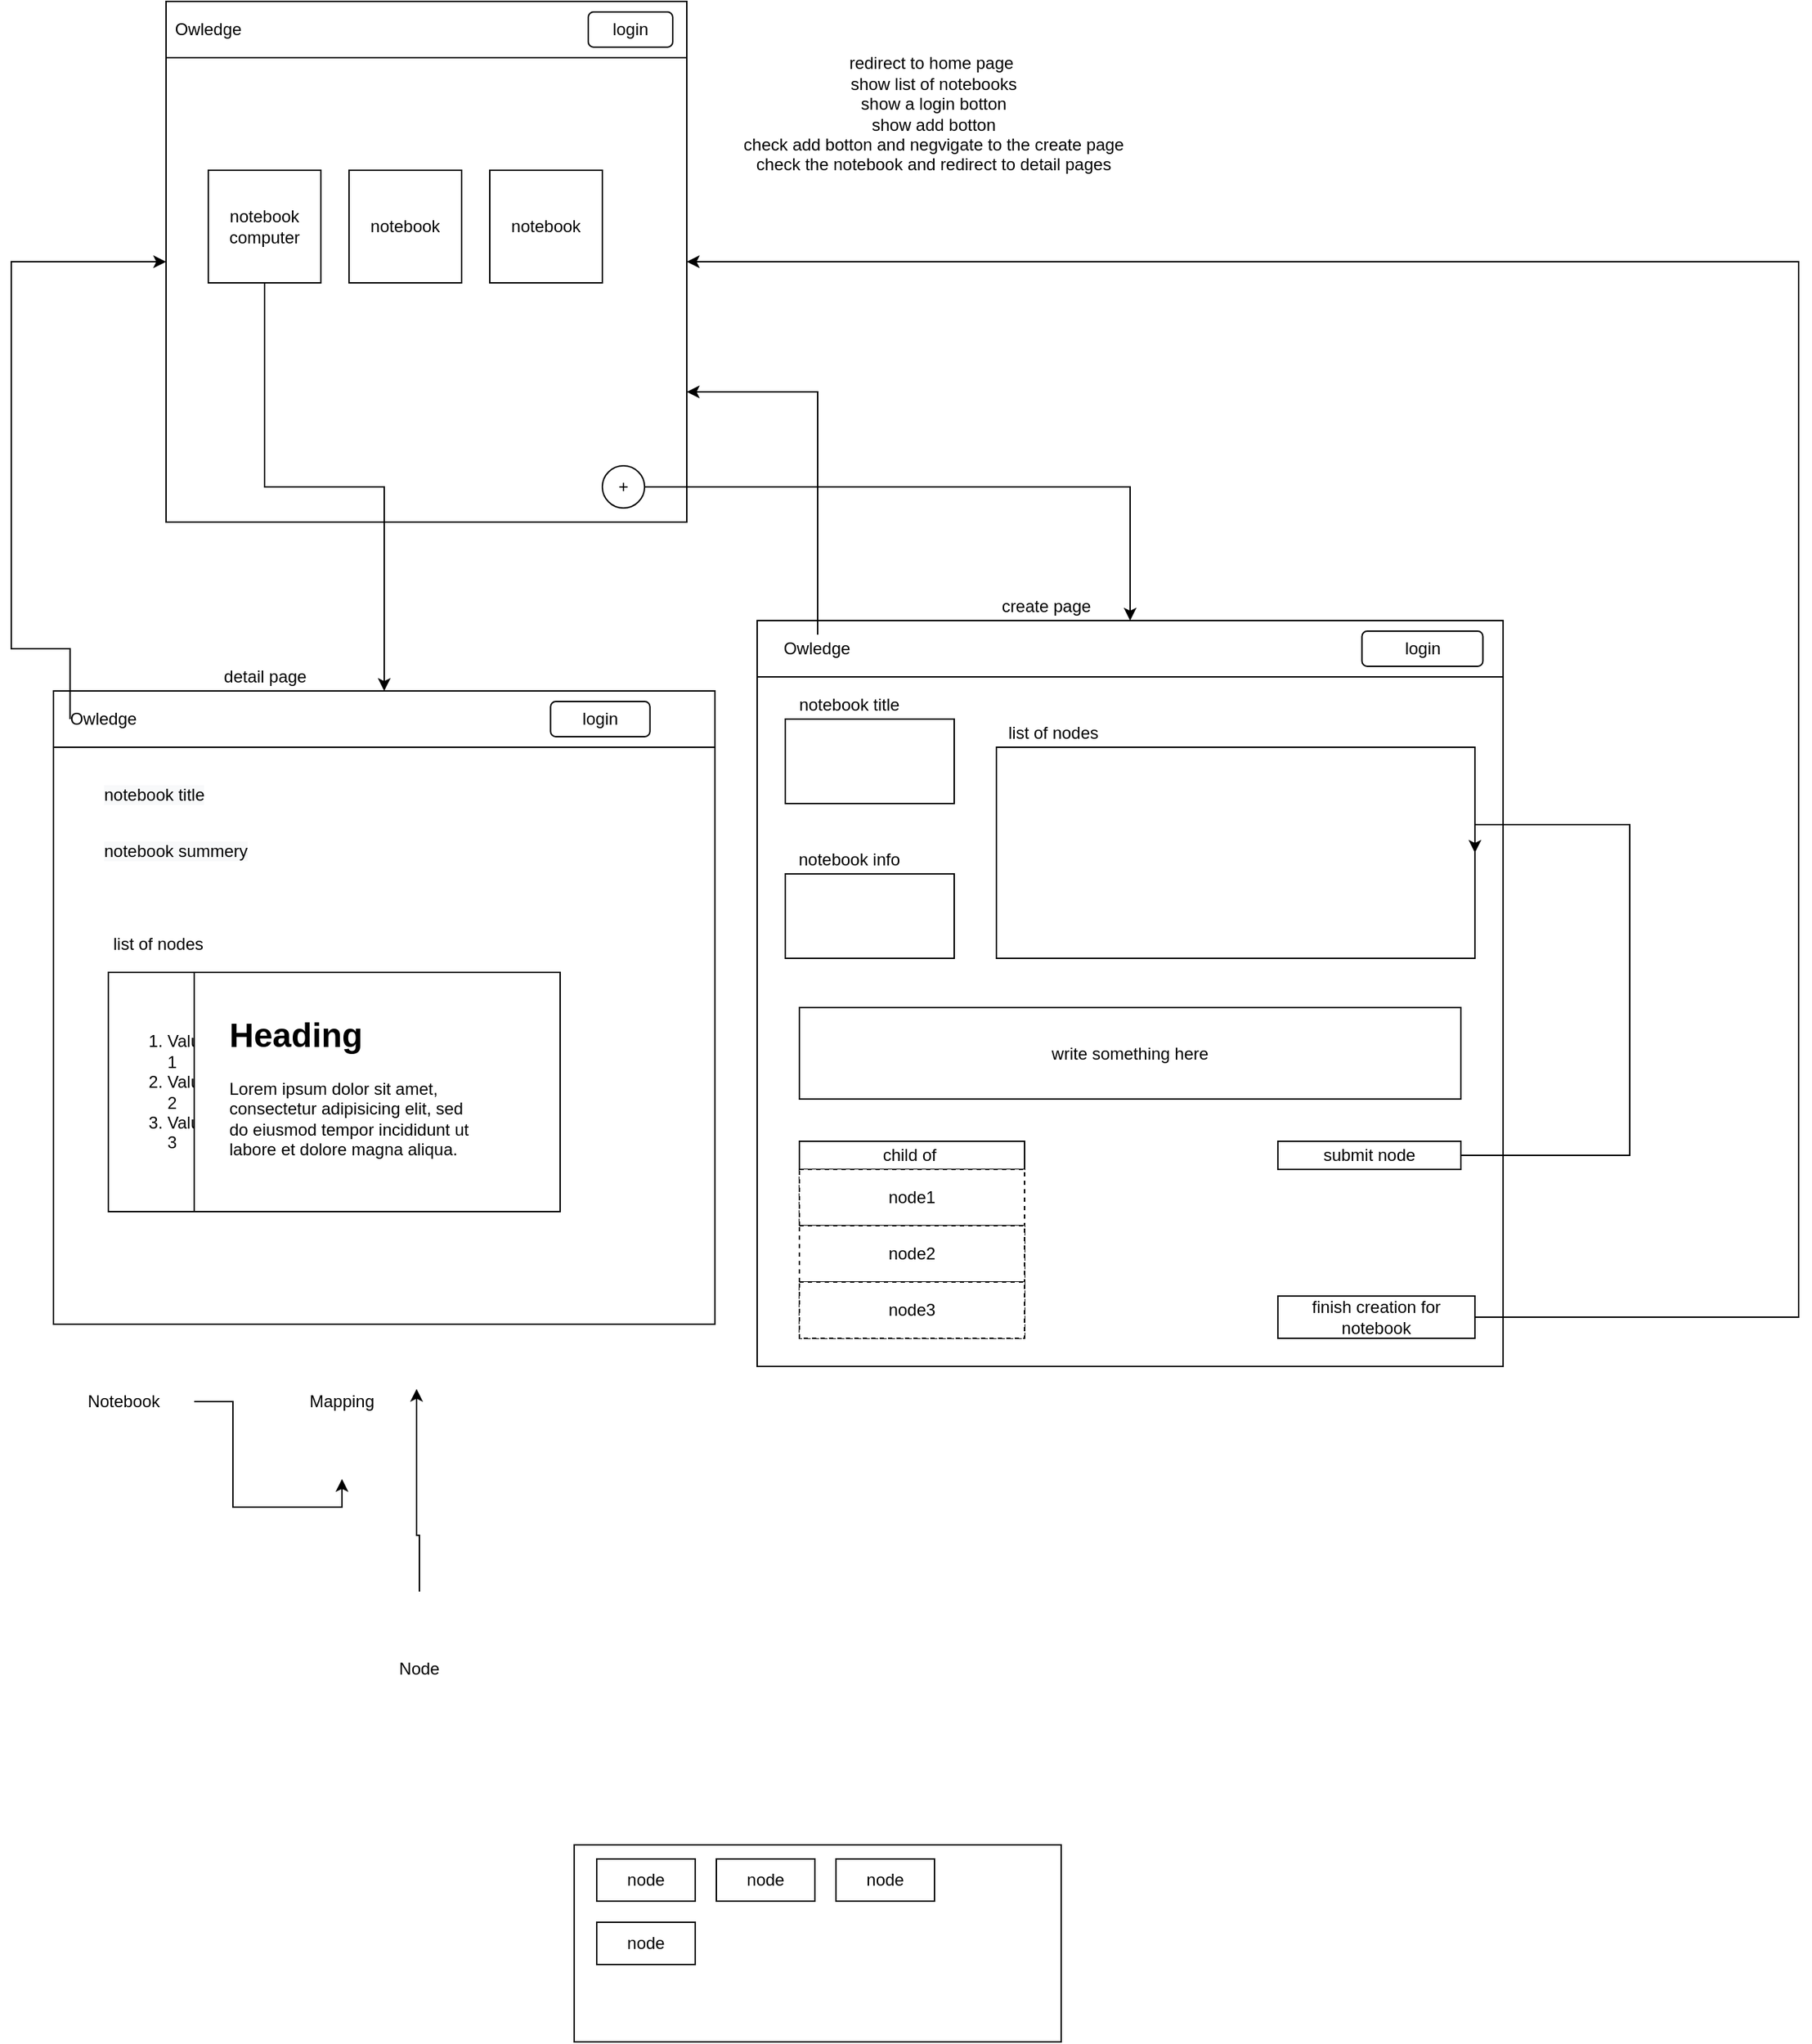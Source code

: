 <mxfile version="14.4.7" type="device"><diagram id="9yYMje-pBkcepOovc6Me" name="Page-1"><mxGraphModel dx="1758" dy="999" grid="0" gridSize="10" guides="1" tooltips="1" connect="1" arrows="1" fold="1" page="1" pageScale="1" pageWidth="827" pageHeight="1169" math="0" shadow="0"><root><mxCell id="0"/><mxCell id="1" parent="0"/><mxCell id="PUVk21tVcUNNbG5sP9ND-1" value="" style="whiteSpace=wrap;html=1;aspect=fixed;" vertex="1" parent="1"><mxGeometry x="220" y="350" width="370" height="370" as="geometry"/></mxCell><mxCell id="PUVk21tVcUNNbG5sP9ND-6" style="edgeStyle=orthogonalEdgeStyle;rounded=0;orthogonalLoop=1;jettySize=auto;html=1;" edge="1" parent="1" source="PUVk21tVcUNNbG5sP9ND-2" target="PUVk21tVcUNNbG5sP9ND-5"><mxGeometry relative="1" as="geometry"/></mxCell><mxCell id="PUVk21tVcUNNbG5sP9ND-2" value="notebook&lt;br&gt;computer" style="whiteSpace=wrap;html=1;aspect=fixed;" vertex="1" parent="1"><mxGeometry x="250" y="470" width="80" height="80" as="geometry"/></mxCell><mxCell id="PUVk21tVcUNNbG5sP9ND-3" value="notebook" style="whiteSpace=wrap;html=1;aspect=fixed;" vertex="1" parent="1"><mxGeometry x="350" y="470" width="80" height="80" as="geometry"/></mxCell><mxCell id="PUVk21tVcUNNbG5sP9ND-4" value="notebook" style="whiteSpace=wrap;html=1;aspect=fixed;" vertex="1" parent="1"><mxGeometry x="450" y="470" width="80" height="80" as="geometry"/></mxCell><mxCell id="PUVk21tVcUNNbG5sP9ND-5" value="" style="rounded=0;whiteSpace=wrap;html=1;" vertex="1" parent="1"><mxGeometry x="140" y="840" width="470" height="450" as="geometry"/></mxCell><mxCell id="PUVk21tVcUNNbG5sP9ND-10" value="" style="rounded=0;whiteSpace=wrap;html=1;" vertex="1" parent="1"><mxGeometry x="510" y="1660" width="346" height="140" as="geometry"/></mxCell><mxCell id="PUVk21tVcUNNbG5sP9ND-45" style="edgeStyle=orthogonalEdgeStyle;rounded=0;orthogonalLoop=1;jettySize=auto;html=1;exitX=1;exitY=0.5;exitDx=0;exitDy=0;entryX=0.5;entryY=0;entryDx=0;entryDy=0;" edge="1" parent="1" source="PUVk21tVcUNNbG5sP9ND-22" target="PUVk21tVcUNNbG5sP9ND-32"><mxGeometry relative="1" as="geometry"/></mxCell><mxCell id="PUVk21tVcUNNbG5sP9ND-22" value="+" style="ellipse;whiteSpace=wrap;html=1;aspect=fixed;" vertex="1" parent="1"><mxGeometry x="530" y="680" width="30" height="30" as="geometry"/></mxCell><mxCell id="PUVk21tVcUNNbG5sP9ND-23" value="" style="whiteSpace=wrap;html=1;aspect=fixed;" vertex="1" parent="1"><mxGeometry x="640" y="790" width="530" height="530" as="geometry"/></mxCell><mxCell id="PUVk21tVcUNNbG5sP9ND-24" value="" style="group" vertex="1" connectable="0" parent="1"><mxGeometry x="220" y="350" width="370" height="40" as="geometry"/></mxCell><mxCell id="PUVk21tVcUNNbG5sP9ND-15" value="" style="rounded=0;whiteSpace=wrap;html=1;" vertex="1" parent="PUVk21tVcUNNbG5sP9ND-24"><mxGeometry width="370" height="40" as="geometry"/></mxCell><mxCell id="PUVk21tVcUNNbG5sP9ND-16" value="Owledge" style="text;html=1;strokeColor=none;fillColor=none;align=center;verticalAlign=middle;whiteSpace=wrap;rounded=0;" vertex="1" parent="PUVk21tVcUNNbG5sP9ND-24"><mxGeometry x="10" y="10" width="40" height="20" as="geometry"/></mxCell><mxCell id="PUVk21tVcUNNbG5sP9ND-21" value="login" style="rounded=1;whiteSpace=wrap;html=1;" vertex="1" parent="PUVk21tVcUNNbG5sP9ND-24"><mxGeometry x="300" y="7.5" width="60" height="25" as="geometry"/></mxCell><mxCell id="PUVk21tVcUNNbG5sP9ND-25" value="" style="group" vertex="1" connectable="0" parent="1"><mxGeometry x="140" y="840" width="470" height="40" as="geometry"/></mxCell><mxCell id="PUVk21tVcUNNbG5sP9ND-26" value="" style="rounded=0;whiteSpace=wrap;html=1;" vertex="1" parent="PUVk21tVcUNNbG5sP9ND-25"><mxGeometry width="470" height="40" as="geometry"/></mxCell><mxCell id="PUVk21tVcUNNbG5sP9ND-27" value="Owledge" style="text;html=1;strokeColor=none;fillColor=none;align=center;verticalAlign=middle;whiteSpace=wrap;rounded=0;" vertex="1" parent="PUVk21tVcUNNbG5sP9ND-25"><mxGeometry x="11.773" y="10" width="47.093" height="20" as="geometry"/></mxCell><mxCell id="PUVk21tVcUNNbG5sP9ND-28" value="login" style="rounded=1;whiteSpace=wrap;html=1;" vertex="1" parent="PUVk21tVcUNNbG5sP9ND-25"><mxGeometry x="353.197" y="7.5" width="70.639" height="25" as="geometry"/></mxCell><mxCell id="PUVk21tVcUNNbG5sP9ND-29" style="edgeStyle=orthogonalEdgeStyle;rounded=0;orthogonalLoop=1;jettySize=auto;html=1;exitX=0;exitY=0.5;exitDx=0;exitDy=0;entryX=0;entryY=0.5;entryDx=0;entryDy=0;" edge="1" parent="1" source="PUVk21tVcUNNbG5sP9ND-27" target="PUVk21tVcUNNbG5sP9ND-1"><mxGeometry relative="1" as="geometry"><Array as="points"><mxPoint x="110" y="810"/><mxPoint x="110" y="535"/></Array></mxGeometry></mxCell><mxCell id="PUVk21tVcUNNbG5sP9ND-31" value="" style="group" vertex="1" connectable="0" parent="1"><mxGeometry x="640" y="790" width="530" height="40" as="geometry"/></mxCell><mxCell id="PUVk21tVcUNNbG5sP9ND-32" value="" style="rounded=0;whiteSpace=wrap;html=1;" vertex="1" parent="PUVk21tVcUNNbG5sP9ND-31"><mxGeometry width="530" height="40" as="geometry"/></mxCell><mxCell id="PUVk21tVcUNNbG5sP9ND-33" value="Owledge" style="text;html=1;strokeColor=none;fillColor=none;align=center;verticalAlign=middle;whiteSpace=wrap;rounded=0;" vertex="1" parent="PUVk21tVcUNNbG5sP9ND-31"><mxGeometry x="14.324" y="10" width="57.297" height="20" as="geometry"/></mxCell><mxCell id="PUVk21tVcUNNbG5sP9ND-34" value="login" style="rounded=1;whiteSpace=wrap;html=1;" vertex="1" parent="PUVk21tVcUNNbG5sP9ND-31"><mxGeometry x="429.73" y="7.5" width="85.946" height="25" as="geometry"/></mxCell><mxCell id="PUVk21tVcUNNbG5sP9ND-39" value="create page" style="text;html=1;align=center;verticalAlign=middle;resizable=0;points=[];autosize=1;" vertex="1" parent="1"><mxGeometry x="805" y="770" width="80" height="20" as="geometry"/></mxCell><mxCell id="PUVk21tVcUNNbG5sP9ND-46" value="" style="rounded=0;whiteSpace=wrap;html=1;" vertex="1" parent="1"><mxGeometry x="660" y="860" width="120" height="60" as="geometry"/></mxCell><mxCell id="PUVk21tVcUNNbG5sP9ND-47" value="" style="rounded=0;whiteSpace=wrap;html=1;" vertex="1" parent="1"><mxGeometry x="660" y="970" width="120" height="60" as="geometry"/></mxCell><mxCell id="PUVk21tVcUNNbG5sP9ND-48" value="" style="rounded=0;whiteSpace=wrap;html=1;" vertex="1" parent="1"><mxGeometry x="810" y="880" width="340" height="150" as="geometry"/></mxCell><mxCell id="PUVk21tVcUNNbG5sP9ND-57" value="write something here" style="rounded=0;whiteSpace=wrap;html=1;" vertex="1" parent="1"><mxGeometry x="670" y="1065" width="470" height="65" as="geometry"/></mxCell><mxCell id="PUVk21tVcUNNbG5sP9ND-59" style="edgeStyle=orthogonalEdgeStyle;rounded=0;orthogonalLoop=1;jettySize=auto;html=1;entryX=1;entryY=0.5;entryDx=0;entryDy=0;" edge="1" parent="1" source="PUVk21tVcUNNbG5sP9ND-58" target="PUVk21tVcUNNbG5sP9ND-48"><mxGeometry relative="1" as="geometry"><Array as="points"><mxPoint x="1260" y="1170"/><mxPoint x="1260" y="935"/></Array></mxGeometry></mxCell><mxCell id="PUVk21tVcUNNbG5sP9ND-58" value="submit node" style="rounded=0;whiteSpace=wrap;html=1;" vertex="1" parent="1"><mxGeometry x="1010" y="1160" width="130" height="20" as="geometry"/></mxCell><mxCell id="PUVk21tVcUNNbG5sP9ND-61" style="edgeStyle=orthogonalEdgeStyle;rounded=0;orthogonalLoop=1;jettySize=auto;html=1;entryX=1;entryY=0.5;entryDx=0;entryDy=0;" edge="1" parent="1" source="PUVk21tVcUNNbG5sP9ND-60" target="PUVk21tVcUNNbG5sP9ND-1"><mxGeometry relative="1" as="geometry"><Array as="points"><mxPoint x="1380" y="1285"/><mxPoint x="1380" y="535"/></Array></mxGeometry></mxCell><mxCell id="PUVk21tVcUNNbG5sP9ND-60" value="finish creation for notebook" style="rounded=0;whiteSpace=wrap;html=1;" vertex="1" parent="1"><mxGeometry x="1010" y="1270" width="140" height="30" as="geometry"/></mxCell><mxCell id="PUVk21tVcUNNbG5sP9ND-62" value="node" style="rounded=0;whiteSpace=wrap;html=1;" vertex="1" parent="1"><mxGeometry x="526" y="1670" width="70" height="30" as="geometry"/></mxCell><mxCell id="PUVk21tVcUNNbG5sP9ND-63" value="node" style="rounded=0;whiteSpace=wrap;html=1;" vertex="1" parent="1"><mxGeometry x="611" y="1670" width="70" height="30" as="geometry"/></mxCell><mxCell id="PUVk21tVcUNNbG5sP9ND-64" value="node" style="rounded=0;whiteSpace=wrap;html=1;" vertex="1" parent="1"><mxGeometry x="696" y="1670" width="70" height="30" as="geometry"/></mxCell><mxCell id="PUVk21tVcUNNbG5sP9ND-65" value="node" style="rounded=0;whiteSpace=wrap;html=1;" vertex="1" parent="1"><mxGeometry x="526" y="1715" width="70" height="30" as="geometry"/></mxCell><mxCell id="PUVk21tVcUNNbG5sP9ND-66" value="child of&amp;nbsp;" style="rounded=0;whiteSpace=wrap;html=1;" vertex="1" parent="1"><mxGeometry x="670" y="1160" width="160" height="20" as="geometry"/></mxCell><mxCell id="PUVk21tVcUNNbG5sP9ND-67" value="" style="rounded=0;whiteSpace=wrap;html=1;dashed=1;" vertex="1" parent="1"><mxGeometry x="670" y="1180" width="160" height="120" as="geometry"/></mxCell><mxCell id="PUVk21tVcUNNbG5sP9ND-68" value="node1" style="rounded=0;whiteSpace=wrap;html=1;dashed=1;" vertex="1" parent="1"><mxGeometry x="670" y="1180" width="160" height="40" as="geometry"/></mxCell><mxCell id="PUVk21tVcUNNbG5sP9ND-69" value="node2" style="rounded=0;whiteSpace=wrap;html=1;dashed=1;" vertex="1" parent="1"><mxGeometry x="670" y="1220" width="160" height="40" as="geometry"/></mxCell><mxCell id="PUVk21tVcUNNbG5sP9ND-70" value="node3" style="rounded=0;whiteSpace=wrap;html=1;dashed=1;" vertex="1" parent="1"><mxGeometry x="670" y="1260" width="160" height="40" as="geometry"/></mxCell><mxCell id="PUVk21tVcUNNbG5sP9ND-94" style="edgeStyle=orthogonalEdgeStyle;rounded=0;orthogonalLoop=1;jettySize=auto;html=1;entryX=0.5;entryY=1;entryDx=0;entryDy=0;" edge="1" parent="1" source="PUVk21tVcUNNbG5sP9ND-91" target="PUVk21tVcUNNbG5sP9ND-93"><mxGeometry relative="1" as="geometry"/></mxCell><mxCell id="PUVk21tVcUNNbG5sP9ND-91" value="Notebook" style="text;html=1;strokeColor=none;fillColor=none;align=center;verticalAlign=middle;whiteSpace=wrap;rounded=0;" vertex="1" parent="1"><mxGeometry x="140" y="1290" width="100" height="110" as="geometry"/></mxCell><mxCell id="PUVk21tVcUNNbG5sP9ND-95" style="edgeStyle=orthogonalEdgeStyle;rounded=0;orthogonalLoop=1;jettySize=auto;html=1;entryX=1.03;entryY=0.418;entryDx=0;entryDy=0;entryPerimeter=0;" edge="1" parent="1" source="PUVk21tVcUNNbG5sP9ND-92" target="PUVk21tVcUNNbG5sP9ND-93"><mxGeometry relative="1" as="geometry"/></mxCell><mxCell id="PUVk21tVcUNNbG5sP9ND-92" value="Node" style="text;html=1;strokeColor=none;fillColor=none;align=center;verticalAlign=middle;whiteSpace=wrap;rounded=0;" vertex="1" parent="1"><mxGeometry x="350" y="1480" width="100" height="110" as="geometry"/></mxCell><mxCell id="PUVk21tVcUNNbG5sP9ND-93" value="Mapping" style="text;html=1;strokeColor=none;fillColor=none;align=center;verticalAlign=middle;whiteSpace=wrap;rounded=0;" vertex="1" parent="1"><mxGeometry x="295" y="1290" width="100" height="110" as="geometry"/></mxCell><mxCell id="PUVk21tVcUNNbG5sP9ND-96" value="redirect to home page&amp;nbsp;&lt;br&gt;show list of notebooks&lt;br&gt;show a login botton&lt;br&gt;show add botton&lt;br&gt;check add botton and negvigate to the create page&lt;br&gt;check the notebook and redirect to detail pages" style="text;html=1;align=center;verticalAlign=middle;resizable=0;points=[];autosize=1;" vertex="1" parent="1"><mxGeometry x="620" y="385" width="290" height="90" as="geometry"/></mxCell><mxCell id="PUVk21tVcUNNbG5sP9ND-97" value="detail page" style="text;html=1;align=center;verticalAlign=middle;resizable=0;points=[];autosize=1;" vertex="1" parent="1"><mxGeometry x="255" y="820" width="70" height="20" as="geometry"/></mxCell><mxCell id="PUVk21tVcUNNbG5sP9ND-99" value="&lt;span&gt;notebook title&lt;/span&gt;&lt;span style=&quot;color: rgba(0 , 0 , 0 , 0) ; font-family: monospace ; font-size: 0px&quot;&gt;%3CmxGraphModel%3E%3Croot%3E%3CmxCell%20id%3D%220%22%2F%3E%3CmxCell%20id%3D%221%22%20parent%3D%220%22%2F%3E%3CmxCell%20id%3D%222%22%20value%3D%22%22%20style%3D%22group%22%20vertex%3D%221%22%20connectable%3D%220%22%20parent%3D%221%22%3E%3CmxGeometry%20x%3D%22220%22%20y%3D%22790%22%20width%3D%22380%22%20height%3D%2240%22%20as%3D%22geometry%22%2F%3E%3C%2FmxCell%3E%3CmxCell%20id%3D%223%22%20value%3D%22%22%20style%3D%22rounded%3D0%3BwhiteSpace%3Dwrap%3Bhtml%3D1%3B%22%20vertex%3D%221%22%20parent%3D%222%22%3E%3CmxGeometry%20width%3D%22380%22%20height%3D%2240%22%20as%3D%22geometry%22%2F%3E%3C%2FmxCell%3E%3CmxCell%20id%3D%224%22%20value%3D%22Owledge%22%20style%3D%22text%3Bhtml%3D1%3BstrokeColor%3Dnone%3BfillColor%3Dnone%3Balign%3Dcenter%3BverticalAlign%3Dmiddle%3BwhiteSpace%3Dwrap%3Brounded%3D0%3B%22%20vertex%3D%221%22%20parent%3D%222%22%3E%3CmxGeometry%20x%3D%2210.27%22%20y%3D%2210%22%20width%3D%2241.081%22%20height%3D%2220%22%20as%3D%22geometry%22%2F%3E%3C%2FmxCell%3E%3CmxCell%20id%3D%225%22%20value%3D%22login%22%20style%3D%22rounded%3D1%3BwhiteSpace%3Dwrap%3Bhtml%3D1%3B%22%20vertex%3D%221%22%20parent%3D%222%22%3E%3CmxGeometry%20x%3D%22308.108%22%20y%3D%227.5%22%20width%3D%2261.622%22%20height%3D%2225%22%20as%3D%22geometry%22%2F%3E%3C%2FmxCell%3E%3C%2Froot%3E%3C%2FmxGraphModel%3E&lt;/span&gt;" style="text;html=1;align=center;verticalAlign=middle;resizable=0;points=[];autosize=1;" vertex="1" parent="1"><mxGeometry x="660" y="840" width="90" height="20" as="geometry"/></mxCell><mxCell id="PUVk21tVcUNNbG5sP9ND-100" value="&lt;span&gt;notebook info&lt;/span&gt;&lt;span style=&quot;color: rgba(0 , 0 , 0 , 0) ; font-family: monospace ; font-size: 0px&quot;&gt;%3CmxGraphModel%3E%3Croot%3E%3CmxCell%20id%3D%220%22%2F%3E%3CmxCell%20id%3D%221%22%20parent%3D%220%22%2F%3E%3CmxCell%20id%3D%222%22%20value%3D%22%22%20style%3D%22group%22%20vertex%3D%221%22%20connectable%3D%220%22%20parent%3D%221%22%3E%3CmxGeometry%20x%3D%22220%22%20y%3D%22790%22%20width%3D%22380%22%20height%3D%2240%22%20as%3D%22geometry%22%2F%3E%3C%2FmxCell%3E%3CmxCell%20id%3D%223%22%20value%3D%22%22%20style%3D%22rounded%3D0%3BwhiteSpace%3Dwrap%3Bhtml%3D1%3B%22%20vertex%3D%221%22%20parent%3D%222%22%3E%3CmxGeometry%20width%3D%22380%22%20height%3D%2240%22%20as%3D%22geometry%22%2F%3E%3C%2FmxCell%3E%3CmxCell%20id%3D%224%22%20value%3D%22Owledge%22%20style%3D%22text%3Bhtml%3D1%3BstrokeColor%3Dnone%3BfillColor%3Dnone%3Balign%3Dcenter%3BverticalAlign%3Dmiddle%3BwhiteSpace%3Dwrap%3Brounded%3D0%3B%22%20vertex%3D%221%22%20parent%3D%222%22%3E%3CmxGeometry%20x%3D%2210.27%22%20y%3D%2210%22%20width%3D%2241.081%22%20height%3D%2220%22%20as%3D%22geometry%22%2F%3E%3C%2FmxCell%3E%3CmxCell%20id%3D%225%22%20value%3D%22login%22%20style%3D%22rounded%3D1%3BwhiteSpace%3Dwrap%3Bhtml%3D1%3B%22%20vertex%3D%221%22%20parent%3D%222%22%3E%3CmxGeometry%20x%3D%22308.108%22%20y%3D%227.5%22%20width%3D%2261.622%22%20height%3D%2225%22%20as%3D%22geometry%22%2F%3E%3C%2FmxCell%3E%3C%2Froot%3E%3C%2FmxGraphModel%3E&lt;/span&gt;" style="text;html=1;align=center;verticalAlign=middle;resizable=0;points=[];autosize=1;" vertex="1" parent="1"><mxGeometry x="660" y="950" width="90" height="20" as="geometry"/></mxCell><mxCell id="PUVk21tVcUNNbG5sP9ND-101" value="list of nodes&lt;br&gt;" style="text;html=1;align=center;verticalAlign=middle;resizable=0;points=[];autosize=1;" vertex="1" parent="1"><mxGeometry x="810" y="860" width="80" height="20" as="geometry"/></mxCell><mxCell id="PUVk21tVcUNNbG5sP9ND-102" value="list of nodes&lt;br&gt;" style="text;html=1;align=center;verticalAlign=middle;resizable=0;points=[];autosize=1;" vertex="1" parent="1"><mxGeometry x="174" y="1010" width="80" height="20" as="geometry"/></mxCell><mxCell id="PUVk21tVcUNNbG5sP9ND-103" style="edgeStyle=orthogonalEdgeStyle;rounded=0;orthogonalLoop=1;jettySize=auto;html=1;exitX=0.5;exitY=0;exitDx=0;exitDy=0;entryX=1;entryY=0.75;entryDx=0;entryDy=0;" edge="1" parent="1" source="PUVk21tVcUNNbG5sP9ND-33" target="PUVk21tVcUNNbG5sP9ND-1"><mxGeometry relative="1" as="geometry"/></mxCell><mxCell id="PUVk21tVcUNNbG5sP9ND-104" value="&lt;meta charset=&quot;utf-8&quot;&gt;&lt;span style=&quot;color: rgb(0, 0, 0); font-family: helvetica; font-size: 12px; font-style: normal; font-weight: 400; letter-spacing: normal; text-align: center; text-indent: 0px; text-transform: none; word-spacing: 0px; background-color: rgb(248, 249, 250); display: inline; float: none;&quot;&gt;notebook title&lt;/span&gt;" style="text;whiteSpace=wrap;html=1;" vertex="1" parent="1"><mxGeometry x="174" y="900" width="100" height="30" as="geometry"/></mxCell><mxCell id="PUVk21tVcUNNbG5sP9ND-105" value="&lt;meta charset=&quot;utf-8&quot;&gt;&lt;span style=&quot;color: rgb(0, 0, 0); font-family: helvetica; font-size: 12px; font-style: normal; font-weight: 400; letter-spacing: normal; text-align: center; text-indent: 0px; text-transform: none; word-spacing: 0px; background-color: rgb(248, 249, 250); display: inline; float: none;&quot;&gt;notebook summery&lt;/span&gt;" style="text;whiteSpace=wrap;html=1;" vertex="1" parent="1"><mxGeometry x="174" y="940" width="130" height="30" as="geometry"/></mxCell><mxCell id="PUVk21tVcUNNbG5sP9ND-106" value="" style="rounded=0;whiteSpace=wrap;html=1;" vertex="1" parent="1"><mxGeometry x="179" y="1040" width="61" height="170" as="geometry"/></mxCell><mxCell id="PUVk21tVcUNNbG5sP9ND-107" value="" style="rounded=0;whiteSpace=wrap;html=1;" vertex="1" parent="1"><mxGeometry x="240" y="1040" width="260" height="170" as="geometry"/></mxCell><mxCell id="PUVk21tVcUNNbG5sP9ND-109" value="&lt;h1&gt;Heading&lt;/h1&gt;&lt;p&gt;Lorem ipsum dolor sit amet, consectetur adipisicing elit, sed do eiusmod tempor incididunt ut labore et dolore magna aliqua.&lt;/p&gt;" style="text;html=1;strokeColor=none;fillColor=none;spacing=5;spacingTop=-20;whiteSpace=wrap;overflow=hidden;rounded=0;" vertex="1" parent="1"><mxGeometry x="260" y="1065" width="190" height="120" as="geometry"/></mxCell><mxCell id="PUVk21tVcUNNbG5sP9ND-110" value="&lt;ol&gt;&lt;li&gt;Value 1&lt;/li&gt;&lt;li&gt;Value 2&lt;/li&gt;&lt;li&gt;Value 3&lt;/li&gt;&lt;/ol&gt;" style="text;strokeColor=none;fillColor=none;html=1;whiteSpace=wrap;verticalAlign=middle;overflow=hidden;" vertex="1" parent="1"><mxGeometry x="179" y="1040" width="61" height="170" as="geometry"/></mxCell></root></mxGraphModel></diagram></mxfile>